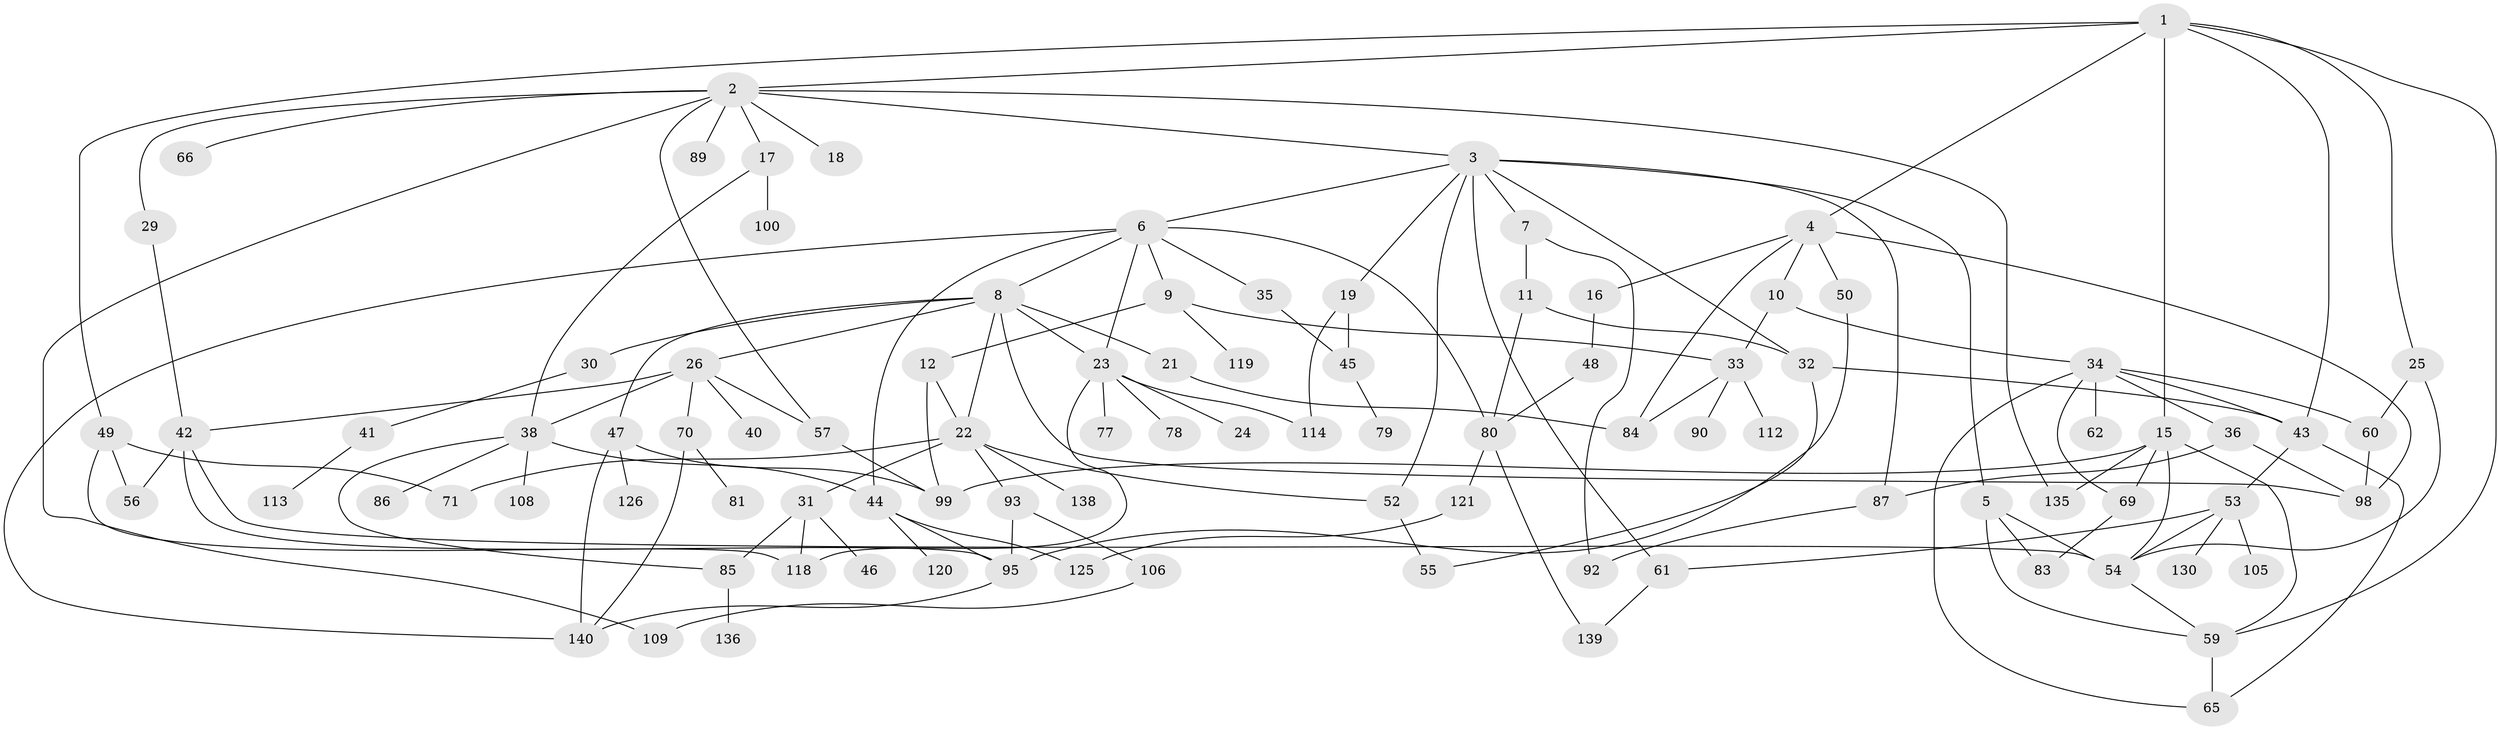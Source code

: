 // original degree distribution, {7: 0.03571428571428571, 6: 0.03571428571428571, 2: 0.29285714285714287, 8: 0.007142857142857143, 3: 0.17142857142857143, 4: 0.16428571428571428, 1: 0.24285714285714285, 5: 0.05}
// Generated by graph-tools (version 1.1) at 2025/10/02/27/25 16:10:56]
// undirected, 95 vertices, 148 edges
graph export_dot {
graph [start="1"]
  node [color=gray90,style=filled];
  1;
  2 [super="+13"];
  3 [super="+39"];
  4 [super="+58"];
  5 [super="+68"];
  6 [super="+110"];
  7;
  8 [super="+14"];
  9 [super="+76"];
  10;
  11 [super="+122"];
  12 [super="+37"];
  15 [super="+73"];
  16 [super="+20"];
  17 [super="+51"];
  18;
  19;
  21;
  22 [super="+94"];
  23 [super="+27"];
  24;
  25 [super="+28"];
  26 [super="+63"];
  29 [super="+116"];
  30;
  31;
  32;
  33;
  34 [super="+111"];
  35 [super="+67"];
  36 [super="+96"];
  38 [super="+102"];
  40 [super="+75"];
  41;
  42 [super="+74"];
  43 [super="+72"];
  44 [super="+117"];
  45 [super="+64"];
  46;
  47 [super="+101"];
  48;
  49 [super="+104"];
  50;
  52 [super="+124"];
  53 [super="+132"];
  54 [super="+103"];
  55 [super="+107"];
  56 [super="+88"];
  57;
  59;
  60 [super="+115"];
  61 [super="+137"];
  62;
  65;
  66 [super="+91"];
  69 [super="+134"];
  70;
  71;
  77;
  78;
  79;
  80 [super="+82"];
  81;
  83;
  84;
  85 [super="+97"];
  86 [super="+133"];
  87 [super="+123"];
  89;
  90;
  92 [super="+127"];
  93 [super="+129"];
  95;
  98;
  99 [super="+128"];
  100;
  105;
  106;
  108;
  109;
  112;
  113;
  114;
  118 [super="+131"];
  119;
  120;
  121;
  125;
  126;
  130;
  135;
  136;
  138;
  139;
  140;
  1 -- 2;
  1 -- 4;
  1 -- 15;
  1 -- 25;
  1 -- 49;
  1 -- 59;
  1 -- 43;
  2 -- 3;
  2 -- 18;
  2 -- 57;
  2 -- 89;
  2 -- 17;
  2 -- 66;
  2 -- 29;
  2 -- 135;
  2 -- 109;
  3 -- 5;
  3 -- 6;
  3 -- 7;
  3 -- 19;
  3 -- 87;
  3 -- 32;
  3 -- 52;
  3 -- 61;
  4 -- 10;
  4 -- 16;
  4 -- 50;
  4 -- 98;
  4 -- 84;
  5 -- 83;
  5 -- 59;
  5 -- 54;
  6 -- 8;
  6 -- 9;
  6 -- 35;
  6 -- 44;
  6 -- 80;
  6 -- 140;
  6 -- 23;
  7 -- 11;
  7 -- 92;
  8 -- 21;
  8 -- 30;
  8 -- 47;
  8 -- 22;
  8 -- 26;
  8 -- 98;
  8 -- 23;
  9 -- 12;
  9 -- 33;
  9 -- 119;
  10 -- 33;
  10 -- 34;
  11 -- 32;
  11 -- 80;
  12 -- 22;
  12 -- 99;
  15 -- 54;
  15 -- 99;
  15 -- 135;
  15 -- 59;
  15 -- 69;
  16 -- 48;
  17 -- 100;
  17 -- 38;
  19 -- 114;
  19 -- 45;
  21 -- 84;
  22 -- 31;
  22 -- 93;
  22 -- 138;
  22 -- 71;
  22 -- 52;
  23 -- 24;
  23 -- 114;
  23 -- 118 [weight=2];
  23 -- 77;
  23 -- 78;
  25 -- 60;
  25 -- 54;
  26 -- 38;
  26 -- 40;
  26 -- 70;
  26 -- 57;
  26 -- 42;
  29 -- 42;
  30 -- 41;
  31 -- 46;
  31 -- 118;
  31 -- 85;
  32 -- 43;
  32 -- 55;
  33 -- 84;
  33 -- 90;
  33 -- 112;
  34 -- 36;
  34 -- 60;
  34 -- 62;
  34 -- 69;
  34 -- 65;
  34 -- 43;
  35 -- 45;
  36 -- 87;
  36 -- 98;
  38 -- 85;
  38 -- 86;
  38 -- 108;
  38 -- 44;
  41 -- 113;
  42 -- 56;
  42 -- 95;
  42 -- 54;
  43 -- 53;
  43 -- 65;
  44 -- 125;
  44 -- 120;
  44 -- 95;
  45 -- 79;
  47 -- 99;
  47 -- 140;
  47 -- 126;
  48 -- 80;
  49 -- 56;
  49 -- 71;
  49 -- 118;
  50 -- 95;
  52 -- 55;
  53 -- 105;
  53 -- 130;
  53 -- 54;
  53 -- 61;
  54 -- 59;
  57 -- 99;
  59 -- 65;
  60 -- 98;
  61 -- 139;
  69 -- 83;
  70 -- 81;
  70 -- 140;
  80 -- 139;
  80 -- 121;
  85 -- 136;
  87 -- 92;
  93 -- 106;
  93 -- 95;
  95 -- 140;
  106 -- 109;
  121 -- 125;
}
